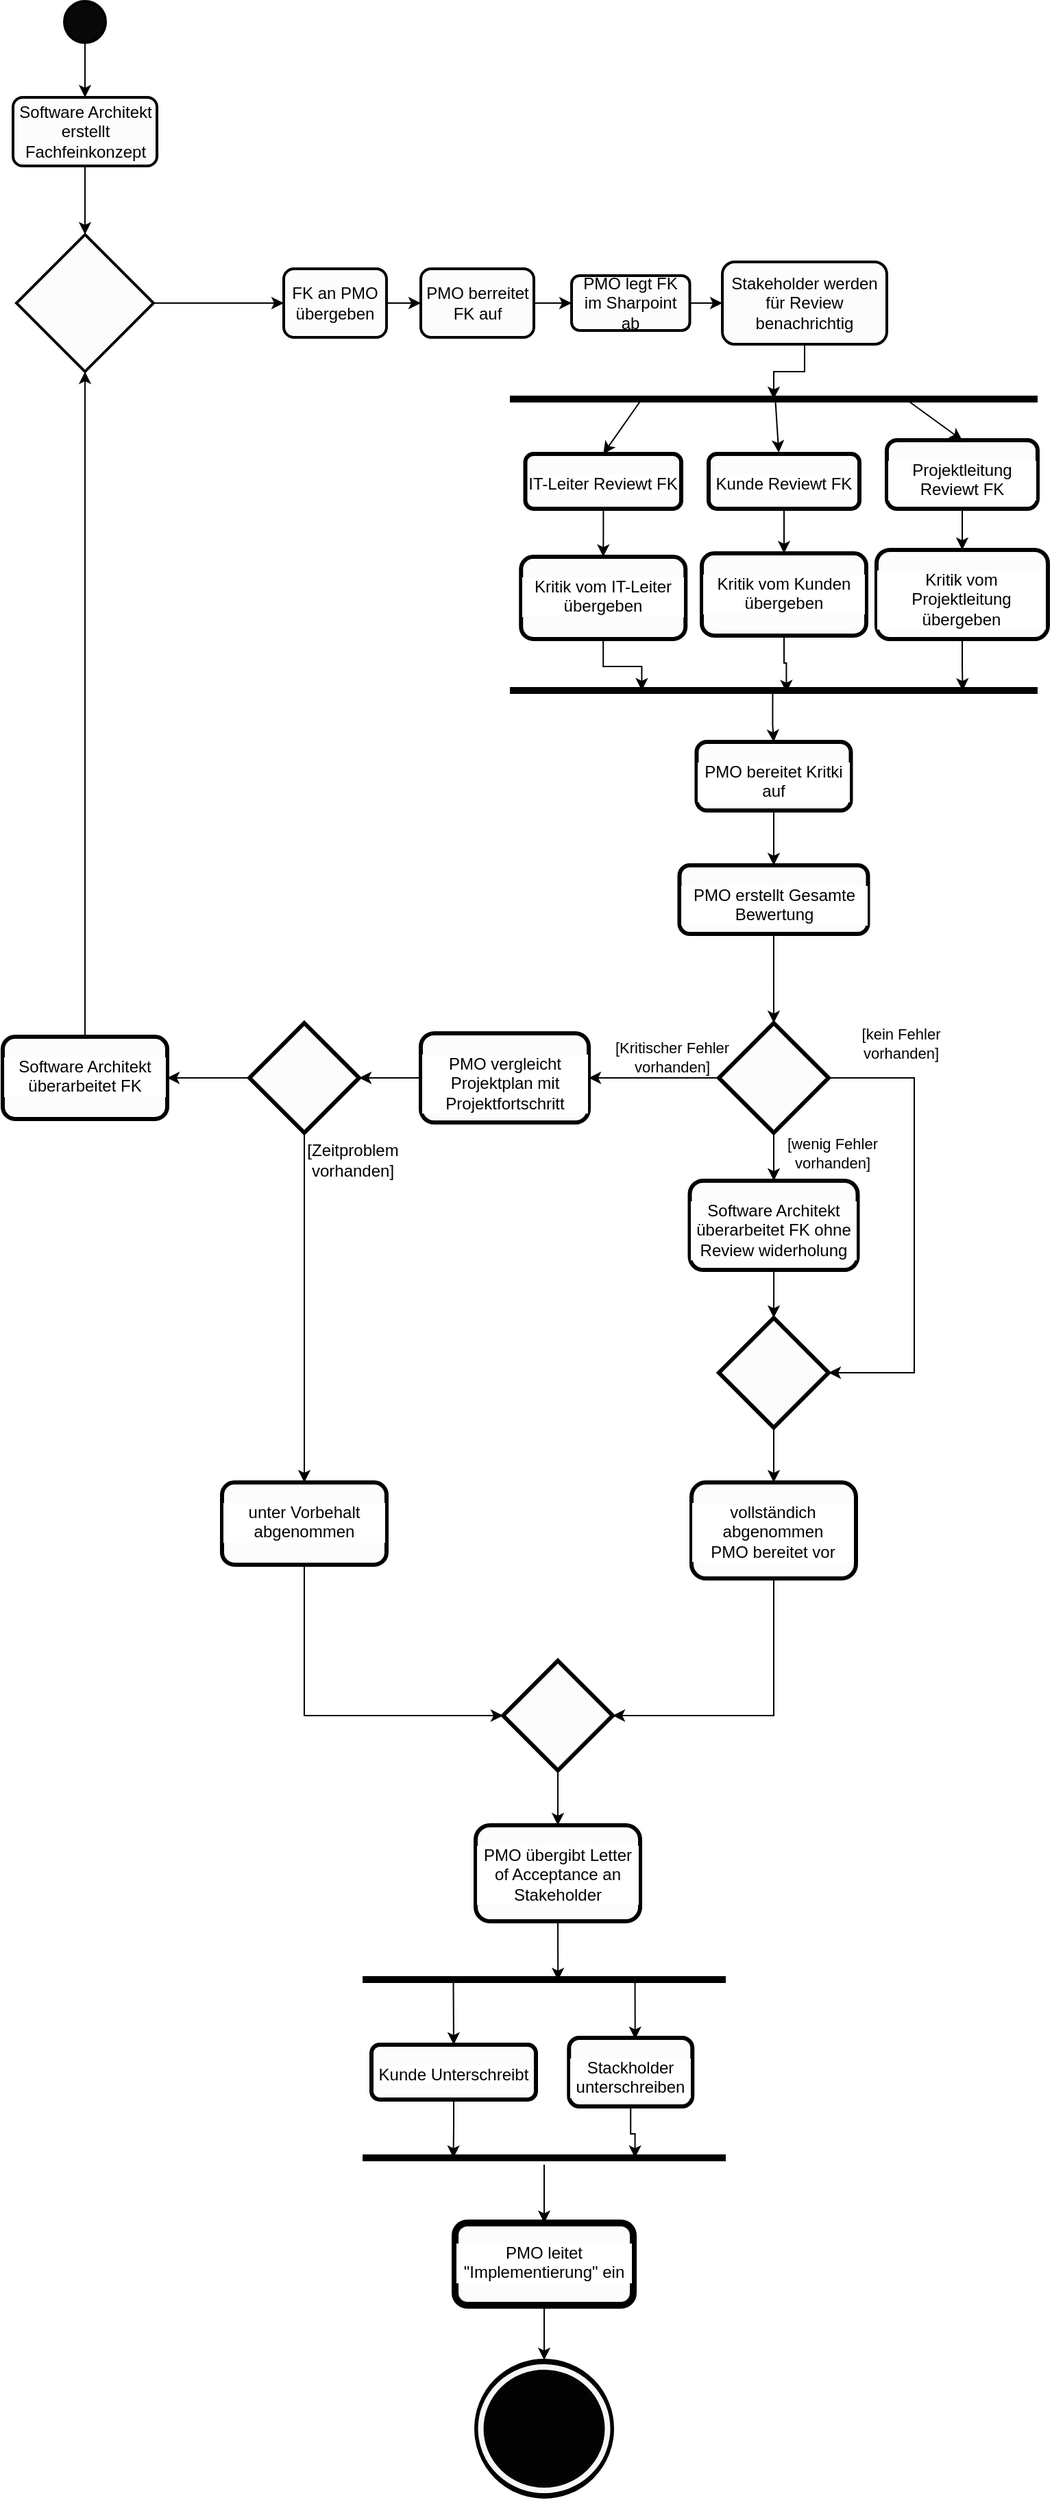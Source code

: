 <mxfile version="15.5.5" type="github">
  <diagram id="C5RBs43oDa-KdzZeNtuy" name="Page-1">
    <mxGraphModel dx="1360" dy="792" grid="1" gridSize="10" guides="1" tooltips="1" connect="1" arrows="1" fold="1" page="1" pageScale="1" pageWidth="827" pageHeight="1169" math="0" shadow="0">
      <root>
        <mxCell id="WIyWlLk6GJQsqaUBKTNV-0" />
        <mxCell id="WIyWlLk6GJQsqaUBKTNV-1" parent="WIyWlLk6GJQsqaUBKTNV-0" />
        <mxCell id="HzceF_smoYufTgFCP2HE-6" style="edgeStyle=orthogonalEdgeStyle;rounded=0;orthogonalLoop=1;jettySize=auto;html=1;" edge="1" parent="WIyWlLk6GJQsqaUBKTNV-1" source="HzceF_smoYufTgFCP2HE-0" target="HzceF_smoYufTgFCP2HE-4">
          <mxGeometry relative="1" as="geometry" />
        </mxCell>
        <mxCell id="HzceF_smoYufTgFCP2HE-0" value="" style="strokeWidth=2;html=1;shape=mxgraph.flowchart.start_2;whiteSpace=wrap;fillColor=#080808;" vertex="1" parent="WIyWlLk6GJQsqaUBKTNV-1">
          <mxGeometry x="130.01" y="20" width="30" height="30" as="geometry" />
        </mxCell>
        <mxCell id="HzceF_smoYufTgFCP2HE-8" style="edgeStyle=orthogonalEdgeStyle;rounded=0;orthogonalLoop=1;jettySize=auto;html=1;entryX=0.5;entryY=0;entryDx=0;entryDy=0;entryPerimeter=0;" edge="1" parent="WIyWlLk6GJQsqaUBKTNV-1" source="HzceF_smoYufTgFCP2HE-4" target="HzceF_smoYufTgFCP2HE-7">
          <mxGeometry relative="1" as="geometry" />
        </mxCell>
        <mxCell id="HzceF_smoYufTgFCP2HE-4" value="Software Architekt erstellt Fachfeinkonzept " style="rounded=1;whiteSpace=wrap;html=1;absoluteArcSize=1;arcSize=14;strokeWidth=2;fillColor=#FCFCFC;" vertex="1" parent="WIyWlLk6GJQsqaUBKTNV-1">
          <mxGeometry x="92.51" y="90" width="105" height="50" as="geometry" />
        </mxCell>
        <mxCell id="HzceF_smoYufTgFCP2HE-11" value="" style="edgeStyle=orthogonalEdgeStyle;rounded=0;orthogonalLoop=1;jettySize=auto;html=1;" edge="1" parent="WIyWlLk6GJQsqaUBKTNV-1" source="HzceF_smoYufTgFCP2HE-7" target="HzceF_smoYufTgFCP2HE-10">
          <mxGeometry relative="1" as="geometry" />
        </mxCell>
        <mxCell id="HzceF_smoYufTgFCP2HE-7" value="" style="strokeWidth=2;html=1;shape=mxgraph.flowchart.decision;whiteSpace=wrap;fillColor=#FCFCFC;" vertex="1" parent="WIyWlLk6GJQsqaUBKTNV-1">
          <mxGeometry x="95.01" y="190" width="100" height="100" as="geometry" />
        </mxCell>
        <mxCell id="HzceF_smoYufTgFCP2HE-13" value="" style="edgeStyle=orthogonalEdgeStyle;rounded=0;orthogonalLoop=1;jettySize=auto;html=1;" edge="1" parent="WIyWlLk6GJQsqaUBKTNV-1" source="HzceF_smoYufTgFCP2HE-10" target="HzceF_smoYufTgFCP2HE-12">
          <mxGeometry relative="1" as="geometry" />
        </mxCell>
        <mxCell id="HzceF_smoYufTgFCP2HE-10" value="FK an PMO übergeben" style="whiteSpace=wrap;html=1;strokeWidth=2;fillColor=#FCFCFC;rounded=1;" vertex="1" parent="WIyWlLk6GJQsqaUBKTNV-1">
          <mxGeometry x="290" y="215" width="75" height="50" as="geometry" />
        </mxCell>
        <mxCell id="HzceF_smoYufTgFCP2HE-15" value="" style="edgeStyle=orthogonalEdgeStyle;rounded=0;orthogonalLoop=1;jettySize=auto;html=1;" edge="1" parent="WIyWlLk6GJQsqaUBKTNV-1" source="HzceF_smoYufTgFCP2HE-12" target="HzceF_smoYufTgFCP2HE-14">
          <mxGeometry relative="1" as="geometry" />
        </mxCell>
        <mxCell id="HzceF_smoYufTgFCP2HE-12" value="PMO berreitet FK auf" style="whiteSpace=wrap;html=1;rounded=1;strokeWidth=2;fillColor=#FCFCFC;" vertex="1" parent="WIyWlLk6GJQsqaUBKTNV-1">
          <mxGeometry x="390" y="215" width="82.5" height="50" as="geometry" />
        </mxCell>
        <mxCell id="HzceF_smoYufTgFCP2HE-17" value="" style="edgeStyle=orthogonalEdgeStyle;rounded=0;orthogonalLoop=1;jettySize=auto;html=1;" edge="1" parent="WIyWlLk6GJQsqaUBKTNV-1" source="HzceF_smoYufTgFCP2HE-14" target="HzceF_smoYufTgFCP2HE-16">
          <mxGeometry relative="1" as="geometry" />
        </mxCell>
        <mxCell id="HzceF_smoYufTgFCP2HE-14" value="PMO legt FK im Sharpoint ab" style="whiteSpace=wrap;html=1;rounded=1;strokeWidth=2;fillColor=#FCFCFC;" vertex="1" parent="WIyWlLk6GJQsqaUBKTNV-1">
          <mxGeometry x="500" y="220" width="86.25" height="40" as="geometry" />
        </mxCell>
        <mxCell id="HzceF_smoYufTgFCP2HE-22" style="edgeStyle=orthogonalEdgeStyle;rounded=0;orthogonalLoop=1;jettySize=auto;html=1;entryX=0.5;entryY=0.5;entryDx=0;entryDy=0;entryPerimeter=0;" edge="1" parent="WIyWlLk6GJQsqaUBKTNV-1" source="HzceF_smoYufTgFCP2HE-16" target="HzceF_smoYufTgFCP2HE-21">
          <mxGeometry relative="1" as="geometry" />
        </mxCell>
        <mxCell id="HzceF_smoYufTgFCP2HE-16" value="Stakeholder werden für Review benachrichtig" style="whiteSpace=wrap;html=1;rounded=1;strokeWidth=2;fillColor=#FCFCFC;" vertex="1" parent="WIyWlLk6GJQsqaUBKTNV-1">
          <mxGeometry x="609.995" y="210" width="120" height="60" as="geometry" />
        </mxCell>
        <mxCell id="HzceF_smoYufTgFCP2HE-21" value="" style="line;strokeWidth=5;direction=south;html=1;rounded=1;fillColor=#FCFCFC;rotation=90;" vertex="1" parent="WIyWlLk6GJQsqaUBKTNV-1">
          <mxGeometry x="642.49" y="117.5" width="10" height="385" as="geometry" />
        </mxCell>
        <mxCell id="HzceF_smoYufTgFCP2HE-34" value="" style="edgeStyle=orthogonalEdgeStyle;rounded=0;orthogonalLoop=1;jettySize=auto;html=1;" edge="1" parent="WIyWlLk6GJQsqaUBKTNV-1" source="HzceF_smoYufTgFCP2HE-24" target="HzceF_smoYufTgFCP2HE-33">
          <mxGeometry relative="1" as="geometry" />
        </mxCell>
        <mxCell id="HzceF_smoYufTgFCP2HE-24" value="Kunde Reviewt FK" style="whiteSpace=wrap;html=1;rounded=1;verticalAlign=top;strokeWidth=3;fillColor=#FCFCFC;labelBackgroundColor=#ffffff;spacingTop=8;" vertex="1" parent="WIyWlLk6GJQsqaUBKTNV-1">
          <mxGeometry x="600" y="350" width="110.01" height="40" as="geometry" />
        </mxCell>
        <mxCell id="HzceF_smoYufTgFCP2HE-32" value="" style="edgeStyle=orthogonalEdgeStyle;rounded=0;orthogonalLoop=1;jettySize=auto;html=1;" edge="1" parent="WIyWlLk6GJQsqaUBKTNV-1" source="HzceF_smoYufTgFCP2HE-26" target="HzceF_smoYufTgFCP2HE-31">
          <mxGeometry relative="1" as="geometry" />
        </mxCell>
        <mxCell id="HzceF_smoYufTgFCP2HE-26" value="IT-Leiter Reviewt FK" style="whiteSpace=wrap;html=1;rounded=1;verticalAlign=top;strokeWidth=3;fillColor=#FCFCFC;labelBackgroundColor=#ffffff;spacingTop=8;" vertex="1" parent="WIyWlLk6GJQsqaUBKTNV-1">
          <mxGeometry x="466.25" y="350" width="113.75" height="40" as="geometry" />
        </mxCell>
        <mxCell id="HzceF_smoYufTgFCP2HE-36" value="" style="edgeStyle=orthogonalEdgeStyle;rounded=0;orthogonalLoop=1;jettySize=auto;html=1;" edge="1" parent="WIyWlLk6GJQsqaUBKTNV-1" source="HzceF_smoYufTgFCP2HE-28" target="HzceF_smoYufTgFCP2HE-35">
          <mxGeometry relative="1" as="geometry" />
        </mxCell>
        <mxCell id="HzceF_smoYufTgFCP2HE-28" value="Projektleitung Reviewt FK" style="whiteSpace=wrap;html=1;rounded=1;verticalAlign=top;strokeWidth=3;fillColor=#FCFCFC;labelBackgroundColor=#ffffff;spacingTop=8;" vertex="1" parent="WIyWlLk6GJQsqaUBKTNV-1">
          <mxGeometry x="729.99" y="340" width="110" height="50" as="geometry" />
        </mxCell>
        <mxCell id="HzceF_smoYufTgFCP2HE-44" style="edgeStyle=orthogonalEdgeStyle;rounded=0;orthogonalLoop=1;jettySize=auto;html=1;entryX=0.75;entryY=0.5;entryDx=0;entryDy=0;entryPerimeter=0;" edge="1" parent="WIyWlLk6GJQsqaUBKTNV-1" source="HzceF_smoYufTgFCP2HE-31" target="HzceF_smoYufTgFCP2HE-43">
          <mxGeometry relative="1" as="geometry" />
        </mxCell>
        <mxCell id="HzceF_smoYufTgFCP2HE-31" value="Kritik vom IT-Leiter übergeben" style="whiteSpace=wrap;html=1;rounded=1;verticalAlign=top;strokeWidth=3;fillColor=#FCFCFC;labelBackgroundColor=#ffffff;spacingTop=8;" vertex="1" parent="WIyWlLk6GJQsqaUBKTNV-1">
          <mxGeometry x="463.125" y="425" width="120" height="60" as="geometry" />
        </mxCell>
        <mxCell id="HzceF_smoYufTgFCP2HE-45" style="edgeStyle=orthogonalEdgeStyle;rounded=0;orthogonalLoop=1;jettySize=auto;html=1;entryX=0.476;entryY=0.37;entryDx=0;entryDy=0;entryPerimeter=0;" edge="1" parent="WIyWlLk6GJQsqaUBKTNV-1" source="HzceF_smoYufTgFCP2HE-33" target="HzceF_smoYufTgFCP2HE-43">
          <mxGeometry relative="1" as="geometry" />
        </mxCell>
        <mxCell id="HzceF_smoYufTgFCP2HE-33" value="Kritik vom Kunden übergeben" style="whiteSpace=wrap;html=1;rounded=1;verticalAlign=top;strokeWidth=3;fillColor=#FCFCFC;labelBackgroundColor=#ffffff;spacingTop=8;" vertex="1" parent="WIyWlLk6GJQsqaUBKTNV-1">
          <mxGeometry x="595.005" y="422.5" width="120" height="60" as="geometry" />
        </mxCell>
        <mxCell id="HzceF_smoYufTgFCP2HE-46" style="edgeStyle=orthogonalEdgeStyle;rounded=0;orthogonalLoop=1;jettySize=auto;html=1;entryX=0.142;entryY=0.49;entryDx=0;entryDy=0;entryPerimeter=0;" edge="1" parent="WIyWlLk6GJQsqaUBKTNV-1" source="HzceF_smoYufTgFCP2HE-35" target="HzceF_smoYufTgFCP2HE-43">
          <mxGeometry relative="1" as="geometry" />
        </mxCell>
        <mxCell id="HzceF_smoYufTgFCP2HE-35" value="Kritik vom Projektleitung übergeben" style="whiteSpace=wrap;html=1;rounded=1;verticalAlign=top;strokeWidth=3;fillColor=#FCFCFC;labelBackgroundColor=#ffffff;spacingTop=8;" vertex="1" parent="WIyWlLk6GJQsqaUBKTNV-1">
          <mxGeometry x="722.49" y="420" width="125.01" height="65" as="geometry" />
        </mxCell>
        <mxCell id="HzceF_smoYufTgFCP2HE-40" value="" style="endArrow=classic;html=1;rounded=0;exitX=0.75;exitY=0.5;exitDx=0;exitDy=0;exitPerimeter=0;entryX=0.5;entryY=0;entryDx=0;entryDy=0;" edge="1" parent="WIyWlLk6GJQsqaUBKTNV-1" source="HzceF_smoYufTgFCP2HE-21" target="HzceF_smoYufTgFCP2HE-26">
          <mxGeometry width="50" height="50" relative="1" as="geometry">
            <mxPoint x="610" y="450" as="sourcePoint" />
            <mxPoint x="660" y="400" as="targetPoint" />
          </mxGeometry>
        </mxCell>
        <mxCell id="HzceF_smoYufTgFCP2HE-41" value="" style="endArrow=classic;html=1;rounded=0;exitX=0.497;exitY=0.48;exitDx=0;exitDy=0;exitPerimeter=0;entryX=0.465;entryY=-0.025;entryDx=0;entryDy=0;entryPerimeter=0;" edge="1" parent="WIyWlLk6GJQsqaUBKTNV-1" source="HzceF_smoYufTgFCP2HE-21" target="HzceF_smoYufTgFCP2HE-24">
          <mxGeometry width="50" height="50" relative="1" as="geometry">
            <mxPoint x="610" y="450" as="sourcePoint" />
            <mxPoint x="660" y="400" as="targetPoint" />
          </mxGeometry>
        </mxCell>
        <mxCell id="HzceF_smoYufTgFCP2HE-42" value="" style="endArrow=classic;html=1;rounded=0;exitX=0.25;exitY=0.5;exitDx=0;exitDy=0;exitPerimeter=0;entryX=0.5;entryY=0;entryDx=0;entryDy=0;" edge="1" parent="WIyWlLk6GJQsqaUBKTNV-1" source="HzceF_smoYufTgFCP2HE-21" target="HzceF_smoYufTgFCP2HE-28">
          <mxGeometry width="50" height="50" relative="1" as="geometry">
            <mxPoint x="610" y="450" as="sourcePoint" />
            <mxPoint x="660" y="400" as="targetPoint" />
          </mxGeometry>
        </mxCell>
        <mxCell id="HzceF_smoYufTgFCP2HE-48" value="" style="edgeStyle=orthogonalEdgeStyle;rounded=0;orthogonalLoop=1;jettySize=auto;html=1;exitX=0.502;exitY=0.53;exitDx=0;exitDy=0;exitPerimeter=0;" edge="1" parent="WIyWlLk6GJQsqaUBKTNV-1" source="HzceF_smoYufTgFCP2HE-43" target="HzceF_smoYufTgFCP2HE-47">
          <mxGeometry relative="1" as="geometry" />
        </mxCell>
        <mxCell id="HzceF_smoYufTgFCP2HE-43" value="" style="line;strokeWidth=5;direction=south;html=1;rounded=1;fillColor=#FCFCFC;rotation=90;" vertex="1" parent="WIyWlLk6GJQsqaUBKTNV-1">
          <mxGeometry x="642.49" y="330" width="10" height="385" as="geometry" />
        </mxCell>
        <mxCell id="HzceF_smoYufTgFCP2HE-51" value="" style="edgeStyle=orthogonalEdgeStyle;rounded=0;orthogonalLoop=1;jettySize=auto;html=1;" edge="1" parent="WIyWlLk6GJQsqaUBKTNV-1" source="HzceF_smoYufTgFCP2HE-47" target="HzceF_smoYufTgFCP2HE-50">
          <mxGeometry relative="1" as="geometry" />
        </mxCell>
        <mxCell id="HzceF_smoYufTgFCP2HE-47" value="PMO bereitet Kritki auf" style="whiteSpace=wrap;html=1;rounded=1;verticalAlign=top;strokeWidth=3;fillColor=#FCFCFC;labelBackgroundColor=#ffffff;spacingTop=8;" vertex="1" parent="WIyWlLk6GJQsqaUBKTNV-1">
          <mxGeometry x="591.24" y="560" width="112.51" height="50" as="geometry" />
        </mxCell>
        <mxCell id="HzceF_smoYufTgFCP2HE-53" value="" style="edgeStyle=orthogonalEdgeStyle;rounded=0;orthogonalLoop=1;jettySize=auto;html=1;" edge="1" parent="WIyWlLk6GJQsqaUBKTNV-1" source="HzceF_smoYufTgFCP2HE-50" target="HzceF_smoYufTgFCP2HE-52">
          <mxGeometry relative="1" as="geometry" />
        </mxCell>
        <mxCell id="HzceF_smoYufTgFCP2HE-50" value="PMO erstellt Gesamte Bewertung" style="whiteSpace=wrap;html=1;rounded=1;verticalAlign=top;strokeWidth=3;fillColor=#FCFCFC;labelBackgroundColor=#ffffff;spacingTop=8;" vertex="1" parent="WIyWlLk6GJQsqaUBKTNV-1">
          <mxGeometry x="578.74" y="650" width="137.51" height="50" as="geometry" />
        </mxCell>
        <mxCell id="HzceF_smoYufTgFCP2HE-55" value="" style="edgeStyle=orthogonalEdgeStyle;rounded=0;orthogonalLoop=1;jettySize=auto;html=1;" edge="1" parent="WIyWlLk6GJQsqaUBKTNV-1" source="HzceF_smoYufTgFCP2HE-52" target="HzceF_smoYufTgFCP2HE-54">
          <mxGeometry relative="1" as="geometry" />
        </mxCell>
        <mxCell id="HzceF_smoYufTgFCP2HE-56" value="&lt;div&gt;[Kritischer Fehler &lt;br&gt;&lt;/div&gt;&lt;div&gt;vorhanden]&lt;/div&gt;" style="edgeLabel;html=1;align=center;verticalAlign=middle;resizable=0;points=[];" vertex="1" connectable="0" parent="HzceF_smoYufTgFCP2HE-55">
          <mxGeometry x="-0.328" relative="1" as="geometry">
            <mxPoint x="-3" y="-15" as="offset" />
          </mxGeometry>
        </mxCell>
        <mxCell id="HzceF_smoYufTgFCP2HE-60" value="" style="edgeStyle=orthogonalEdgeStyle;rounded=0;orthogonalLoop=1;jettySize=auto;html=1;" edge="1" parent="WIyWlLk6GJQsqaUBKTNV-1" source="HzceF_smoYufTgFCP2HE-52" target="HzceF_smoYufTgFCP2HE-59">
          <mxGeometry relative="1" as="geometry" />
        </mxCell>
        <mxCell id="HzceF_smoYufTgFCP2HE-63" style="edgeStyle=orthogonalEdgeStyle;rounded=0;orthogonalLoop=1;jettySize=auto;html=1;entryX=1;entryY=0.5;entryDx=0;entryDy=0;" edge="1" parent="WIyWlLk6GJQsqaUBKTNV-1" source="HzceF_smoYufTgFCP2HE-52" target="HzceF_smoYufTgFCP2HE-61">
          <mxGeometry relative="1" as="geometry">
            <Array as="points">
              <mxPoint x="750" y="805" />
              <mxPoint x="750" y="1020" />
            </Array>
          </mxGeometry>
        </mxCell>
        <mxCell id="HzceF_smoYufTgFCP2HE-52" value="" style="rhombus;whiteSpace=wrap;html=1;rounded=0;verticalAlign=top;strokeWidth=3;fillColor=#FCFCFC;labelBackgroundColor=#ffffff;spacingTop=8;" vertex="1" parent="WIyWlLk6GJQsqaUBKTNV-1">
          <mxGeometry x="607.495" y="765" width="80" height="80" as="geometry" />
        </mxCell>
        <mxCell id="HzceF_smoYufTgFCP2HE-65" value="" style="edgeStyle=orthogonalEdgeStyle;rounded=0;orthogonalLoop=1;jettySize=auto;html=1;" edge="1" parent="WIyWlLk6GJQsqaUBKTNV-1" source="HzceF_smoYufTgFCP2HE-54" target="HzceF_smoYufTgFCP2HE-64">
          <mxGeometry relative="1" as="geometry" />
        </mxCell>
        <mxCell id="HzceF_smoYufTgFCP2HE-54" value="PMO vergleicht Projektplan mit Projektfortschritt" style="whiteSpace=wrap;html=1;rounded=1;verticalAlign=top;strokeWidth=3;fillColor=#FCFCFC;labelBackgroundColor=#ffffff;spacingTop=8;" vertex="1" parent="WIyWlLk6GJQsqaUBKTNV-1">
          <mxGeometry x="390" y="772.5" width="122.51" height="65" as="geometry" />
        </mxCell>
        <mxCell id="HzceF_smoYufTgFCP2HE-57" value="&lt;div&gt;[wenig Fehler &lt;br&gt;&lt;/div&gt;&lt;div&gt;vorhanden]&lt;/div&gt;" style="edgeLabel;html=1;align=center;verticalAlign=middle;resizable=0;points=[];" vertex="1" connectable="0" parent="WIyWlLk6GJQsqaUBKTNV-1">
          <mxGeometry x="690.002" y="860" as="geometry" />
        </mxCell>
        <mxCell id="HzceF_smoYufTgFCP2HE-58" value="&lt;div&gt;[kein Fehler &lt;br&gt;&lt;/div&gt;&lt;div&gt;vorhanden]&lt;/div&gt;" style="edgeLabel;html=1;align=center;verticalAlign=middle;resizable=0;points=[];" vertex="1" connectable="0" parent="WIyWlLk6GJQsqaUBKTNV-1">
          <mxGeometry x="740.002" y="780" as="geometry" />
        </mxCell>
        <mxCell id="HzceF_smoYufTgFCP2HE-62" value="" style="edgeStyle=orthogonalEdgeStyle;rounded=0;orthogonalLoop=1;jettySize=auto;html=1;" edge="1" parent="WIyWlLk6GJQsqaUBKTNV-1" source="HzceF_smoYufTgFCP2HE-59" target="HzceF_smoYufTgFCP2HE-61">
          <mxGeometry relative="1" as="geometry" />
        </mxCell>
        <mxCell id="HzceF_smoYufTgFCP2HE-59" value="Software Architekt überarbeitet FK ohne Review widerholung" style="whiteSpace=wrap;html=1;rounded=1;verticalAlign=top;strokeWidth=3;fillColor=#FCFCFC;labelBackgroundColor=#ffffff;spacingTop=8;" vertex="1" parent="WIyWlLk6GJQsqaUBKTNV-1">
          <mxGeometry x="586.25" y="880" width="122.5" height="65" as="geometry" />
        </mxCell>
        <mxCell id="HzceF_smoYufTgFCP2HE-70" value="" style="edgeStyle=orthogonalEdgeStyle;rounded=0;orthogonalLoop=1;jettySize=auto;html=1;" edge="1" parent="WIyWlLk6GJQsqaUBKTNV-1" source="HzceF_smoYufTgFCP2HE-61" target="HzceF_smoYufTgFCP2HE-69">
          <mxGeometry relative="1" as="geometry" />
        </mxCell>
        <mxCell id="HzceF_smoYufTgFCP2HE-61" value="" style="rhombus;whiteSpace=wrap;html=1;rounded=0;verticalAlign=top;strokeWidth=3;fillColor=#FCFCFC;labelBackgroundColor=#ffffff;spacingTop=8;" vertex="1" parent="WIyWlLk6GJQsqaUBKTNV-1">
          <mxGeometry x="607.5" y="980" width="80" height="80" as="geometry" />
        </mxCell>
        <mxCell id="HzceF_smoYufTgFCP2HE-67" value="" style="edgeStyle=orthogonalEdgeStyle;rounded=0;orthogonalLoop=1;jettySize=auto;html=1;" edge="1" parent="WIyWlLk6GJQsqaUBKTNV-1" source="HzceF_smoYufTgFCP2HE-64" target="HzceF_smoYufTgFCP2HE-66">
          <mxGeometry relative="1" as="geometry" />
        </mxCell>
        <mxCell id="HzceF_smoYufTgFCP2HE-75" value="" style="edgeStyle=orthogonalEdgeStyle;rounded=0;orthogonalLoop=1;jettySize=auto;html=1;" edge="1" parent="WIyWlLk6GJQsqaUBKTNV-1" source="HzceF_smoYufTgFCP2HE-64" target="HzceF_smoYufTgFCP2HE-74">
          <mxGeometry relative="1" as="geometry" />
        </mxCell>
        <mxCell id="HzceF_smoYufTgFCP2HE-64" value="" style="rhombus;whiteSpace=wrap;html=1;rounded=0;verticalAlign=top;strokeWidth=3;fillColor=#FCFCFC;labelBackgroundColor=#ffffff;spacingTop=8;" vertex="1" parent="WIyWlLk6GJQsqaUBKTNV-1">
          <mxGeometry x="265.005" y="765" width="80" height="80" as="geometry" />
        </mxCell>
        <mxCell id="HzceF_smoYufTgFCP2HE-72" value="" style="edgeStyle=orthogonalEdgeStyle;rounded=0;orthogonalLoop=1;jettySize=auto;html=1;entryX=0;entryY=0.5;entryDx=0;entryDy=0;exitX=0.5;exitY=1;exitDx=0;exitDy=0;" edge="1" parent="WIyWlLk6GJQsqaUBKTNV-1" source="HzceF_smoYufTgFCP2HE-66" target="HzceF_smoYufTgFCP2HE-71">
          <mxGeometry relative="1" as="geometry" />
        </mxCell>
        <mxCell id="HzceF_smoYufTgFCP2HE-66" value="unter Vorbehalt abgenommen" style="whiteSpace=wrap;html=1;rounded=1;verticalAlign=top;strokeWidth=3;fillColor=#FCFCFC;labelBackgroundColor=#ffffff;spacingTop=8;" vertex="1" parent="WIyWlLk6GJQsqaUBKTNV-1">
          <mxGeometry x="244.995" y="1100" width="120" height="60" as="geometry" />
        </mxCell>
        <mxCell id="HzceF_smoYufTgFCP2HE-68" value="&lt;div&gt;[Zeitproblem &lt;br&gt;&lt;/div&gt;&lt;div&gt;vorhanden]&lt;/div&gt;" style="text;html=1;align=center;verticalAlign=middle;resizable=0;points=[];autosize=1;strokeColor=none;fillColor=none;" vertex="1" parent="WIyWlLk6GJQsqaUBKTNV-1">
          <mxGeometry x="300" y="850" width="80" height="30" as="geometry" />
        </mxCell>
        <mxCell id="HzceF_smoYufTgFCP2HE-73" style="edgeStyle=orthogonalEdgeStyle;rounded=0;orthogonalLoop=1;jettySize=auto;html=1;entryX=1;entryY=0.5;entryDx=0;entryDy=0;exitX=0.5;exitY=1;exitDx=0;exitDy=0;" edge="1" parent="WIyWlLk6GJQsqaUBKTNV-1" source="HzceF_smoYufTgFCP2HE-69" target="HzceF_smoYufTgFCP2HE-71">
          <mxGeometry relative="1" as="geometry" />
        </mxCell>
        <mxCell id="HzceF_smoYufTgFCP2HE-69" value="&lt;div&gt;vollständich abgenommen&lt;/div&gt;&lt;div&gt;PMO bereitet vor&lt;br&gt;&lt;/div&gt;" style="whiteSpace=wrap;html=1;rounded=1;verticalAlign=top;strokeWidth=3;fillColor=#FCFCFC;labelBackgroundColor=#ffffff;spacingTop=8;" vertex="1" parent="WIyWlLk6GJQsqaUBKTNV-1">
          <mxGeometry x="587.49" y="1100" width="120" height="70" as="geometry" />
        </mxCell>
        <mxCell id="HzceF_smoYufTgFCP2HE-78" value="" style="edgeStyle=orthogonalEdgeStyle;rounded=0;orthogonalLoop=1;jettySize=auto;html=1;" edge="1" parent="WIyWlLk6GJQsqaUBKTNV-1" source="HzceF_smoYufTgFCP2HE-71" target="HzceF_smoYufTgFCP2HE-77">
          <mxGeometry relative="1" as="geometry" />
        </mxCell>
        <mxCell id="HzceF_smoYufTgFCP2HE-71" value="" style="rhombus;whiteSpace=wrap;html=1;rounded=0;verticalAlign=top;strokeWidth=3;fillColor=#FCFCFC;labelBackgroundColor=#ffffff;spacingTop=8;" vertex="1" parent="WIyWlLk6GJQsqaUBKTNV-1">
          <mxGeometry x="450.005" y="1230" width="80" height="80" as="geometry" />
        </mxCell>
        <mxCell id="HzceF_smoYufTgFCP2HE-76" style="edgeStyle=orthogonalEdgeStyle;rounded=0;orthogonalLoop=1;jettySize=auto;html=1;entryX=0.5;entryY=1;entryDx=0;entryDy=0;entryPerimeter=0;" edge="1" parent="WIyWlLk6GJQsqaUBKTNV-1" source="HzceF_smoYufTgFCP2HE-74" target="HzceF_smoYufTgFCP2HE-7">
          <mxGeometry relative="1" as="geometry" />
        </mxCell>
        <mxCell id="HzceF_smoYufTgFCP2HE-74" value="Software Architekt überarbeitet FK" style="whiteSpace=wrap;html=1;rounded=1;verticalAlign=top;strokeWidth=3;fillColor=#FCFCFC;labelBackgroundColor=#ffffff;spacingTop=8;" vertex="1" parent="WIyWlLk6GJQsqaUBKTNV-1">
          <mxGeometry x="85.005" y="775" width="120" height="60" as="geometry" />
        </mxCell>
        <mxCell id="HzceF_smoYufTgFCP2HE-77" value="PMO übergibt Letter of Acceptance an Stakeholder" style="whiteSpace=wrap;html=1;rounded=1;verticalAlign=top;strokeWidth=3;fillColor=#FCFCFC;labelBackgroundColor=#ffffff;spacingTop=8;" vertex="1" parent="WIyWlLk6GJQsqaUBKTNV-1">
          <mxGeometry x="430.01" y="1350" width="120" height="70" as="geometry" />
        </mxCell>
        <mxCell id="HzceF_smoYufTgFCP2HE-79" value="" style="line;strokeWidth=5;direction=south;html=1;rounded=1;fillColor=#FCFCFC;rotation=90;" vertex="1" parent="WIyWlLk6GJQsqaUBKTNV-1">
          <mxGeometry x="475.01" y="1330" width="10" height="265" as="geometry" />
        </mxCell>
        <mxCell id="HzceF_smoYufTgFCP2HE-82" value="" style="endArrow=classic;html=1;rounded=0;exitX=0.5;exitY=1;exitDx=0;exitDy=0;entryX=0.462;entryY=0.45;entryDx=0;entryDy=0;entryPerimeter=0;" edge="1" parent="WIyWlLk6GJQsqaUBKTNV-1" source="HzceF_smoYufTgFCP2HE-77" target="HzceF_smoYufTgFCP2HE-79">
          <mxGeometry width="50" height="50" relative="1" as="geometry">
            <mxPoint x="460" y="1600" as="sourcePoint" />
            <mxPoint x="510" y="1550" as="targetPoint" />
          </mxGeometry>
        </mxCell>
        <mxCell id="HzceF_smoYufTgFCP2HE-89" style="edgeStyle=orthogonalEdgeStyle;rounded=0;orthogonalLoop=1;jettySize=auto;html=1;entryX=0.75;entryY=0.5;entryDx=0;entryDy=0;entryPerimeter=0;" edge="1" parent="WIyWlLk6GJQsqaUBKTNV-1" source="HzceF_smoYufTgFCP2HE-84" target="HzceF_smoYufTgFCP2HE-88">
          <mxGeometry relative="1" as="geometry" />
        </mxCell>
        <mxCell id="HzceF_smoYufTgFCP2HE-84" value="Kunde Unterschreibt" style="whiteSpace=wrap;html=1;rounded=1;verticalAlign=top;strokeWidth=3;fillColor=#FCFCFC;labelBackgroundColor=#ffffff;spacingTop=8;" vertex="1" parent="WIyWlLk6GJQsqaUBKTNV-1">
          <mxGeometry x="354" y="1510" width="119.99" height="40" as="geometry" />
        </mxCell>
        <mxCell id="HzceF_smoYufTgFCP2HE-90" style="edgeStyle=orthogonalEdgeStyle;rounded=0;orthogonalLoop=1;jettySize=auto;html=1;entryX=0.25;entryY=0.5;entryDx=0;entryDy=0;entryPerimeter=0;" edge="1" parent="WIyWlLk6GJQsqaUBKTNV-1" source="HzceF_smoYufTgFCP2HE-85" target="HzceF_smoYufTgFCP2HE-88">
          <mxGeometry relative="1" as="geometry" />
        </mxCell>
        <mxCell id="HzceF_smoYufTgFCP2HE-85" value="Stackholder unterschreiben" style="whiteSpace=wrap;html=1;rounded=1;verticalAlign=top;strokeWidth=3;fillColor=#FCFCFC;labelBackgroundColor=#ffffff;spacingTop=8;" vertex="1" parent="WIyWlLk6GJQsqaUBKTNV-1">
          <mxGeometry x="498.13" y="1505" width="90" height="50" as="geometry" />
        </mxCell>
        <mxCell id="HzceF_smoYufTgFCP2HE-86" value="" style="endArrow=classic;html=1;rounded=0;exitX=0.75;exitY=0.5;exitDx=0;exitDy=0;exitPerimeter=0;entryX=0.5;entryY=0;entryDx=0;entryDy=0;" edge="1" parent="WIyWlLk6GJQsqaUBKTNV-1" source="HzceF_smoYufTgFCP2HE-79" target="HzceF_smoYufTgFCP2HE-84">
          <mxGeometry width="50" height="50" relative="1" as="geometry">
            <mxPoint x="460" y="1580" as="sourcePoint" />
            <mxPoint x="510" y="1530" as="targetPoint" />
          </mxGeometry>
        </mxCell>
        <mxCell id="HzceF_smoYufTgFCP2HE-87" value="" style="endArrow=classic;html=1;rounded=0;exitX=0.25;exitY=0.5;exitDx=0;exitDy=0;exitPerimeter=0;entryX=0.536;entryY=0.017;entryDx=0;entryDy=0;entryPerimeter=0;" edge="1" parent="WIyWlLk6GJQsqaUBKTNV-1" source="HzceF_smoYufTgFCP2HE-79" target="HzceF_smoYufTgFCP2HE-85">
          <mxGeometry width="50" height="50" relative="1" as="geometry">
            <mxPoint x="460" y="1580" as="sourcePoint" />
            <mxPoint x="510" y="1530" as="targetPoint" />
          </mxGeometry>
        </mxCell>
        <mxCell id="HzceF_smoYufTgFCP2HE-92" value="" style="edgeStyle=orthogonalEdgeStyle;rounded=0;orthogonalLoop=1;jettySize=auto;html=1;" edge="1" parent="WIyWlLk6GJQsqaUBKTNV-1" source="HzceF_smoYufTgFCP2HE-88" target="HzceF_smoYufTgFCP2HE-91">
          <mxGeometry relative="1" as="geometry" />
        </mxCell>
        <mxCell id="HzceF_smoYufTgFCP2HE-88" value="" style="line;strokeWidth=5;direction=south;html=1;rounded=1;fillColor=#FCFCFC;rotation=90;" vertex="1" parent="WIyWlLk6GJQsqaUBKTNV-1">
          <mxGeometry x="475.01" y="1460" width="10" height="265" as="geometry" />
        </mxCell>
        <mxCell id="HzceF_smoYufTgFCP2HE-94" style="edgeStyle=orthogonalEdgeStyle;rounded=0;orthogonalLoop=1;jettySize=auto;html=1;entryX=0.5;entryY=0;entryDx=0;entryDy=0;entryPerimeter=0;" edge="1" parent="WIyWlLk6GJQsqaUBKTNV-1" source="HzceF_smoYufTgFCP2HE-91" target="HzceF_smoYufTgFCP2HE-93">
          <mxGeometry relative="1" as="geometry" />
        </mxCell>
        <mxCell id="HzceF_smoYufTgFCP2HE-91" value="PMO leitet &quot;Implementierung&quot; ein" style="whiteSpace=wrap;html=1;rounded=1;verticalAlign=top;strokeWidth=5;fillColor=#FCFCFC;labelBackgroundColor=#ffffff;spacingTop=8;" vertex="1" parent="WIyWlLk6GJQsqaUBKTNV-1">
          <mxGeometry x="415.01" y="1640" width="129.99" height="60" as="geometry" />
        </mxCell>
        <mxCell id="HzceF_smoYufTgFCP2HE-93" value="" style="strokeWidth=2;html=1;shape=mxgraph.flowchart.start_2;whiteSpace=wrap;rounded=1;fillColor=#030303;gradientDirection=radial;" vertex="1" parent="WIyWlLk6GJQsqaUBKTNV-1">
          <mxGeometry x="430.01" y="1740" width="100" height="100" as="geometry" />
        </mxCell>
        <mxCell id="HzceF_smoYufTgFCP2HE-95" value="" style="strokeWidth=4;html=1;shape=mxgraph.flowchart.start_2;whiteSpace=wrap;rounded=1;fillColor=none;gradientColor=none;gradientDirection=radial;strokeColor=#F7F7F7;" vertex="1" parent="WIyWlLk6GJQsqaUBKTNV-1">
          <mxGeometry x="433.76" y="1745" width="92.49" height="90" as="geometry" />
        </mxCell>
      </root>
    </mxGraphModel>
  </diagram>
</mxfile>
